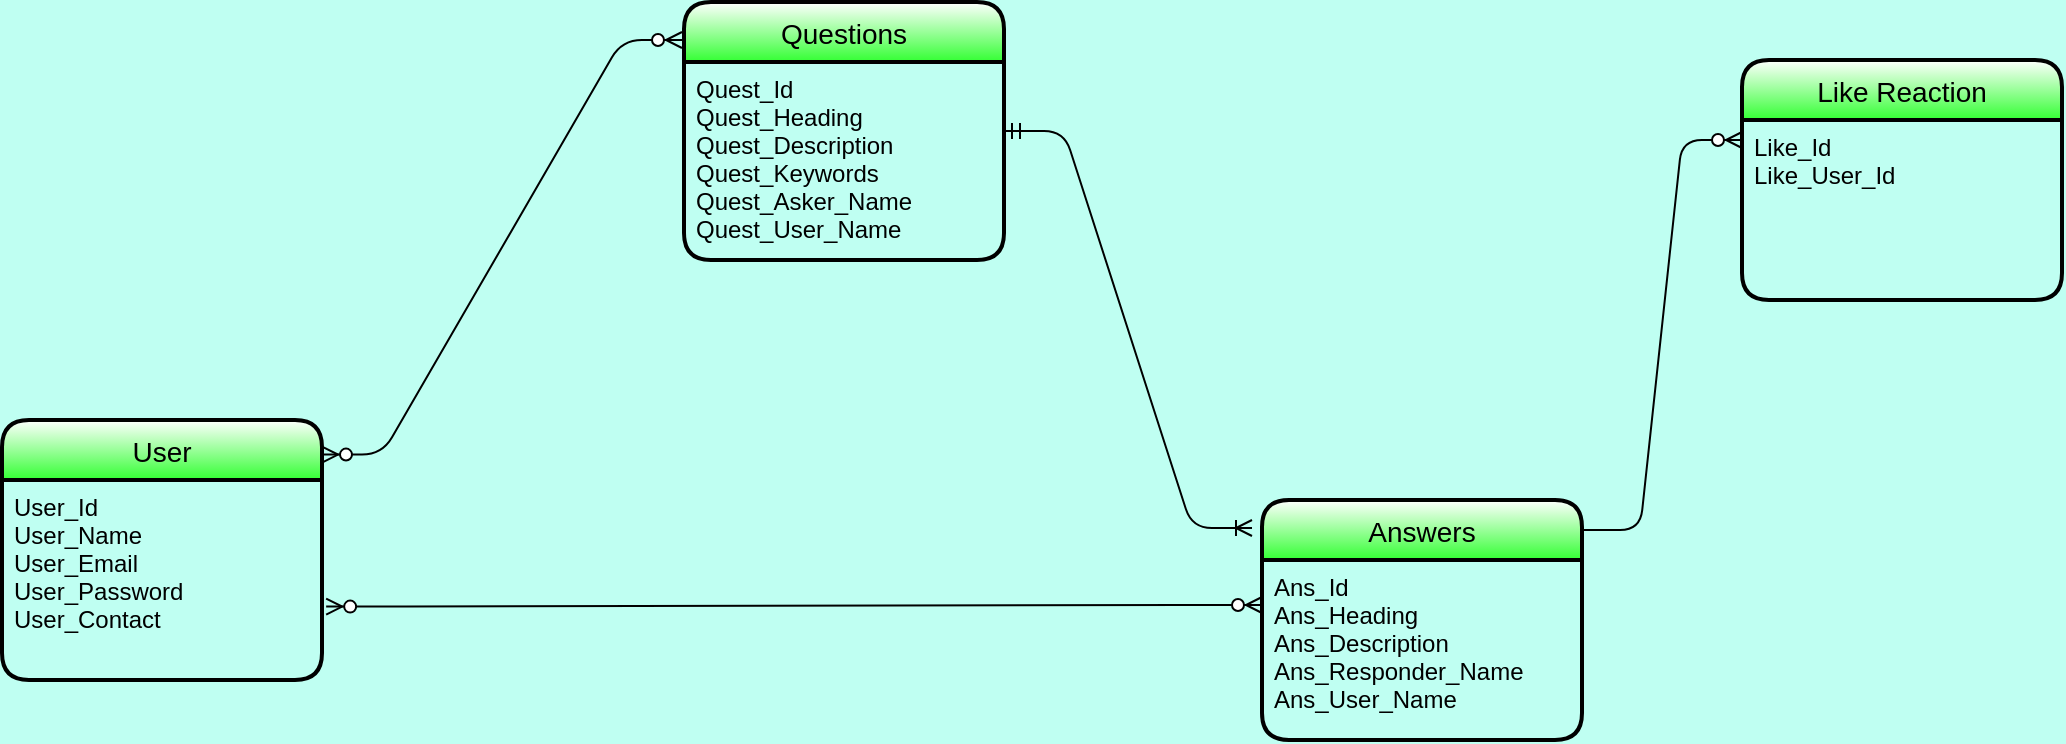 <mxfile version="14.1.8" type="device"><diagram id="R2lEEEUBdFMjLlhIrx00" name="Page-1"><mxGraphModel dx="868" dy="393" grid="1" gridSize="10" guides="1" tooltips="1" connect="1" arrows="1" fold="1" page="1" pageScale="1" pageWidth="850" pageHeight="1100" background="#BFFFF2" math="0" shadow="0" extFonts="Permanent Marker^https://fonts.googleapis.com/css?family=Permanent+Marker"><root><mxCell id="0"/><mxCell id="1" parent="0"/><mxCell id="TIx6zHIz7gBpNTVaNp25-1" value="User" style="swimlane;childLayout=stackLayout;horizontal=1;startSize=30;horizontalStack=0;rounded=1;fontSize=14;fontStyle=0;strokeWidth=2;resizeParent=0;resizeLast=1;shadow=0;dashed=0;align=center;gradientColor=#33FF33;" vertex="1" parent="1"><mxGeometry x="190" y="220" width="160" height="130" as="geometry"/></mxCell><mxCell id="TIx6zHIz7gBpNTVaNp25-2" value="User_Id&#10;User_Name&#10;User_Email&#10;User_Password&#10;User_Contact&#10;" style="align=left;strokeColor=none;fillColor=none;spacingLeft=4;fontSize=12;verticalAlign=top;resizable=0;rotatable=0;part=1;" vertex="1" parent="TIx6zHIz7gBpNTVaNp25-1"><mxGeometry y="30" width="160" height="100" as="geometry"/></mxCell><mxCell id="TIx6zHIz7gBpNTVaNp25-3" value="Questions" style="swimlane;childLayout=stackLayout;horizontal=1;startSize=30;horizontalStack=0;rounded=1;fontSize=14;fontStyle=0;strokeWidth=2;resizeParent=0;resizeLast=1;shadow=0;dashed=0;align=center;gradientColor=#33FF33;" vertex="1" parent="1"><mxGeometry x="531" y="11" width="160" height="129" as="geometry"/></mxCell><mxCell id="TIx6zHIz7gBpNTVaNp25-4" value="Quest_Id&#10;Quest_Heading&#10;Quest_Description&#10;Quest_Keywords&#10;Quest_Asker_Name&#10;Quest_User_Name" style="align=left;strokeColor=none;fillColor=none;spacingLeft=4;fontSize=12;verticalAlign=top;resizable=0;rotatable=0;part=1;gradientColor=#33FF33;" vertex="1" parent="TIx6zHIz7gBpNTVaNp25-3"><mxGeometry y="30" width="160" height="99" as="geometry"/></mxCell><mxCell id="TIx6zHIz7gBpNTVaNp25-6" value="Answers" style="swimlane;childLayout=stackLayout;horizontal=1;startSize=30;horizontalStack=0;rounded=1;fontSize=14;fontStyle=0;strokeWidth=2;resizeParent=0;resizeLast=1;shadow=0;dashed=0;align=center;gradientColor=#33FF33;" vertex="1" parent="1"><mxGeometry x="820" y="260" width="160" height="120" as="geometry"/></mxCell><mxCell id="TIx6zHIz7gBpNTVaNp25-7" value="Ans_Id&#10;Ans_Heading&#10;Ans_Description&#10;Ans_Responder_Name&#10;Ans_User_Name" style="align=left;strokeColor=none;fillColor=none;spacingLeft=4;fontSize=12;verticalAlign=top;resizable=0;rotatable=0;part=1;gradientColor=#33FF33;" vertex="1" parent="TIx6zHIz7gBpNTVaNp25-6"><mxGeometry y="30" width="160" height="90" as="geometry"/></mxCell><mxCell id="TIx6zHIz7gBpNTVaNp25-8" value="" style="edgeStyle=entityRelationEdgeStyle;fontSize=12;html=1;endArrow=ERzeroToMany;endFill=1;startArrow=ERzeroToMany;exitX=1;exitY=0.133;exitDx=0;exitDy=0;exitPerimeter=0;" edge="1" parent="1" source="TIx6zHIz7gBpNTVaNp25-1"><mxGeometry width="100" height="100" relative="1" as="geometry"><mxPoint x="350" y="210" as="sourcePoint"/><mxPoint x="530" y="30" as="targetPoint"/></mxGeometry></mxCell><mxCell id="TIx6zHIz7gBpNTVaNp25-10" value="" style="edgeStyle=entityRelationEdgeStyle;fontSize=12;html=1;endArrow=ERzeroToMany;endFill=1;startArrow=ERzeroToMany;exitX=1.013;exitY=0.633;exitDx=0;exitDy=0;exitPerimeter=0;entryX=0;entryY=0.25;entryDx=0;entryDy=0;" edge="1" parent="1" source="TIx6zHIz7gBpNTVaNp25-2" target="TIx6zHIz7gBpNTVaNp25-7"><mxGeometry width="100" height="100" relative="1" as="geometry"><mxPoint x="460" y="370" as="sourcePoint"/><mxPoint x="560" y="270" as="targetPoint"/></mxGeometry></mxCell><mxCell id="TIx6zHIz7gBpNTVaNp25-11" value="" style="edgeStyle=entityRelationEdgeStyle;fontSize=12;html=1;endArrow=ERoneToMany;startArrow=ERmandOne;exitX=1;exitY=0.5;exitDx=0;exitDy=0;" edge="1" parent="1" source="TIx6zHIz7gBpNTVaNp25-3"><mxGeometry width="100" height="100" relative="1" as="geometry"><mxPoint x="670" y="270" as="sourcePoint"/><mxPoint x="815" y="274" as="targetPoint"/></mxGeometry></mxCell><mxCell id="TIx6zHIz7gBpNTVaNp25-12" value="Like Reaction" style="swimlane;childLayout=stackLayout;horizontal=1;startSize=30;horizontalStack=0;rounded=1;fontSize=14;fontStyle=0;strokeWidth=2;resizeParent=0;resizeLast=1;shadow=0;dashed=0;align=center;gradientColor=#33FF33;" vertex="1" parent="1"><mxGeometry x="1060" y="40" width="160" height="120" as="geometry"/></mxCell><mxCell id="TIx6zHIz7gBpNTVaNp25-13" value="Like_Id&#10;Like_User_Id&#10;" style="align=left;strokeColor=none;fillColor=none;spacingLeft=4;fontSize=12;verticalAlign=top;resizable=0;rotatable=0;part=1;" vertex="1" parent="TIx6zHIz7gBpNTVaNp25-12"><mxGeometry y="30" width="160" height="90" as="geometry"/></mxCell><mxCell id="TIx6zHIz7gBpNTVaNp25-14" value="" style="edgeStyle=entityRelationEdgeStyle;fontSize=12;html=1;endArrow=ERzeroToMany;endFill=1;exitX=0.994;exitY=0.125;exitDx=0;exitDy=0;exitPerimeter=0;" edge="1" parent="1" source="TIx6zHIz7gBpNTVaNp25-6"><mxGeometry width="100" height="100" relative="1" as="geometry"><mxPoint x="980" y="180" as="sourcePoint"/><mxPoint x="1060" y="80" as="targetPoint"/></mxGeometry></mxCell></root></mxGraphModel></diagram></mxfile>